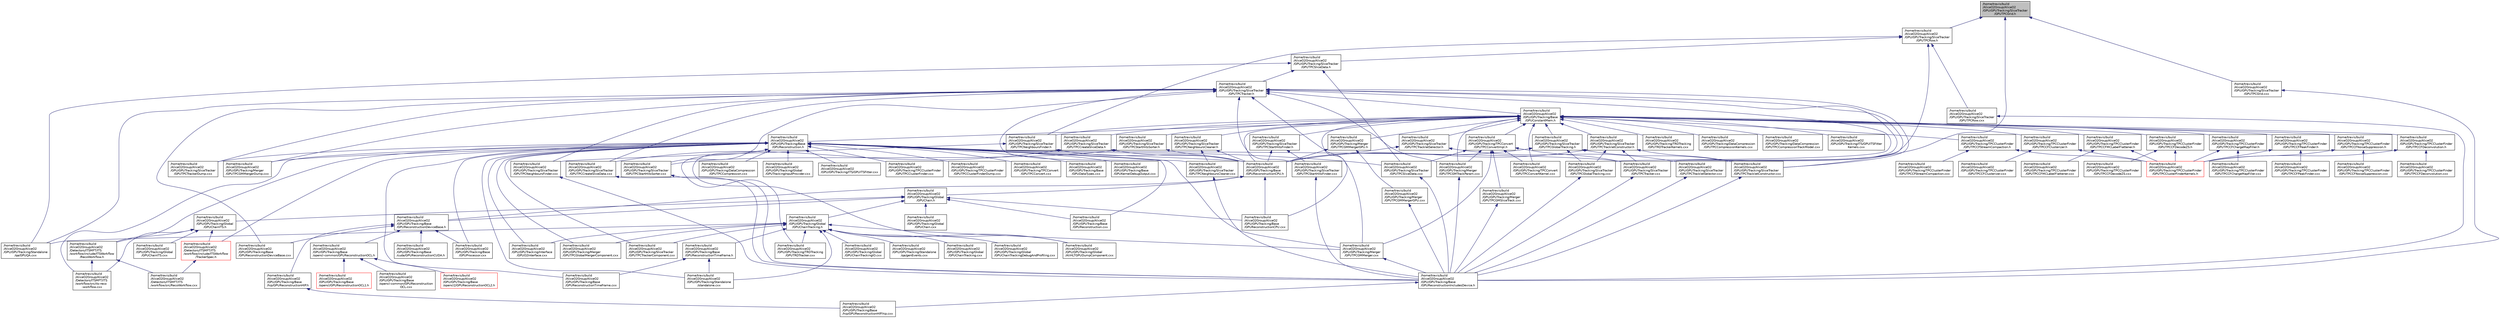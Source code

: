 digraph "/home/travis/build/AliceO2Group/AliceO2/GPU/GPUTracking/SliceTracker/GPUTPCGrid.h"
{
 // INTERACTIVE_SVG=YES
  bgcolor="transparent";
  edge [fontname="Helvetica",fontsize="10",labelfontname="Helvetica",labelfontsize="10"];
  node [fontname="Helvetica",fontsize="10",shape=record];
  Node12 [label="/home/travis/build\l/AliceO2Group/AliceO2\l/GPU/GPUTracking/SliceTracker\l/GPUTPCGrid.h",height=0.2,width=0.4,color="black", fillcolor="grey75", style="filled", fontcolor="black"];
  Node12 -> Node13 [dir="back",color="midnightblue",fontsize="10",style="solid",fontname="Helvetica"];
  Node13 [label="/home/travis/build\l/AliceO2Group/AliceO2\l/GPU/GPUTracking/SliceTracker\l/GPUTPCRow.h",height=0.2,width=0.4,color="black",URL="$d8/dff/GPUTPCRow_8h.html"];
  Node13 -> Node14 [dir="back",color="midnightblue",fontsize="10",style="solid",fontname="Helvetica"];
  Node14 [label="/home/travis/build\l/AliceO2Group/AliceO2\l/GPU/GPUTracking/SliceTracker\l/GPUTPCSliceData.h",height=0.2,width=0.4,color="black",URL="$df/d4a/GPUTPCSliceData_8h.html"];
  Node14 -> Node15 [dir="back",color="midnightblue",fontsize="10",style="solid",fontname="Helvetica"];
  Node15 [label="/home/travis/build\l/AliceO2Group/AliceO2\l/GPU/GPUTracking/SliceTracker\l/GPUTPCTracker.h",height=0.2,width=0.4,color="black",URL="$d6/d25/GPUTPCTracker_8h.html"];
  Node15 -> Node16 [dir="back",color="midnightblue",fontsize="10",style="solid",fontname="Helvetica"];
  Node16 [label="/home/travis/build\l/AliceO2Group/AliceO2\l/GPU/GPUTracking/Base\l/GPUConstantMem.h",height=0.2,width=0.4,color="black",URL="$db/df8/GPUConstantMem_8h.html"];
  Node16 -> Node17 [dir="back",color="midnightblue",fontsize="10",style="solid",fontname="Helvetica"];
  Node17 [label="/home/travis/build\l/AliceO2Group/AliceO2\l/GPU/GPUTracking/Base\l/GPUReconstruction.h",height=0.2,width=0.4,color="black",URL="$d2/de8/GPUReconstruction_8h.html"];
  Node17 -> Node18 [dir="back",color="midnightblue",fontsize="10",style="solid",fontname="Helvetica"];
  Node18 [label="/home/travis/build\l/AliceO2Group/AliceO2\l/Detectors/ITSMFT/ITS\l/workflow/include/ITSWorkflow\l/RecoWorkflow.h",height=0.2,width=0.4,color="black",URL="$dc/d1c/ITSMFT_2ITS_2workflow_2include_2ITSWorkflow_2RecoWorkflow_8h.html"];
  Node18 -> Node19 [dir="back",color="midnightblue",fontsize="10",style="solid",fontname="Helvetica"];
  Node19 [label="/home/travis/build\l/AliceO2Group/AliceO2\l/Detectors/ITSMFT/ITS\l/workflow/src/its-reco\l-workflow.cxx",height=0.2,width=0.4,color="black",URL="$dc/d64/its-reco-workflow_8cxx.html"];
  Node18 -> Node20 [dir="back",color="midnightblue",fontsize="10",style="solid",fontname="Helvetica"];
  Node20 [label="/home/travis/build\l/AliceO2Group/AliceO2\l/Detectors/ITSMFT/ITS\l/workflow/src/RecoWorkflow.cxx",height=0.2,width=0.4,color="black",URL="$d5/d99/ITSMFT_2ITS_2workflow_2src_2RecoWorkflow_8cxx.html"];
  Node17 -> Node21 [dir="back",color="midnightblue",fontsize="10",style="solid",fontname="Helvetica"];
  Node21 [label="/home/travis/build\l/AliceO2Group/AliceO2\l/Detectors/ITSMFT/ITS\l/workflow/include/ITSWorkflow\l/TrackerSpec.h",height=0.2,width=0.4,color="red",URL="$de/d90/ITSMFT_2ITS_2workflow_2include_2ITSWorkflow_2TrackerSpec_8h.html"];
  Node21 -> Node20 [dir="back",color="midnightblue",fontsize="10",style="solid",fontname="Helvetica"];
  Node17 -> Node19 [dir="back",color="midnightblue",fontsize="10",style="solid",fontname="Helvetica"];
  Node17 -> Node23 [dir="back",color="midnightblue",fontsize="10",style="solid",fontname="Helvetica"];
  Node23 [label="/home/travis/build\l/AliceO2Group/AliceO2\l/GPU/GPUTracking/Base\l/GPUDataTypes.cxx",height=0.2,width=0.4,color="black",URL="$d0/d53/GPUDataTypes_8cxx.html"];
  Node17 -> Node24 [dir="back",color="midnightblue",fontsize="10",style="solid",fontname="Helvetica"];
  Node24 [label="/home/travis/build\l/AliceO2Group/AliceO2\l/GPU/GPUTracking/Base\l/GPUKernelDebugOutput.cxx",height=0.2,width=0.4,color="black",URL="$d4/dd0/GPUKernelDebugOutput_8cxx.html"];
  Node17 -> Node25 [dir="back",color="midnightblue",fontsize="10",style="solid",fontname="Helvetica"];
  Node25 [label="/home/travis/build\l/AliceO2Group/AliceO2\l/GPU/GPUTracking/Base\l/GPUProcessor.cxx",height=0.2,width=0.4,color="black",URL="$d2/d53/GPUProcessor_8cxx.html"];
  Node17 -> Node26 [dir="back",color="midnightblue",fontsize="10",style="solid",fontname="Helvetica"];
  Node26 [label="/home/travis/build\l/AliceO2Group/AliceO2\l/GPU/GPUTracking/Base\l/GPUReconstructionCPU.h",height=0.2,width=0.4,color="black",URL="$dd/dc0/GPUReconstructionCPU_8h.html"];
  Node26 -> Node27 [dir="back",color="midnightblue",fontsize="10",style="solid",fontname="Helvetica"];
  Node27 [label="/home/travis/build\l/AliceO2Group/AliceO2\l/GPU/GPUTracking/Base\l/GPUReconstructionDeviceBase.h",height=0.2,width=0.4,color="black",URL="$d0/d92/GPUReconstructionDeviceBase_8h.html"];
  Node27 -> Node28 [dir="back",color="midnightblue",fontsize="10",style="solid",fontname="Helvetica"];
  Node28 [label="/home/travis/build\l/AliceO2Group/AliceO2\l/GPU/GPUTracking/Base\l/cuda/GPUReconstructionCUDA.h",height=0.2,width=0.4,color="black",URL="$db/d30/GPUReconstructionCUDA_8h.html"];
  Node27 -> Node25 [dir="back",color="midnightblue",fontsize="10",style="solid",fontname="Helvetica"];
  Node27 -> Node29 [dir="back",color="midnightblue",fontsize="10",style="solid",fontname="Helvetica"];
  Node29 [label="/home/travis/build\l/AliceO2Group/AliceO2\l/GPU/GPUTracking/Base\l/GPUReconstructionDeviceBase.cxx",height=0.2,width=0.4,color="black",URL="$d1/dbb/GPUReconstructionDeviceBase_8cxx.html"];
  Node27 -> Node30 [dir="back",color="midnightblue",fontsize="10",style="solid",fontname="Helvetica"];
  Node30 [label="/home/travis/build\l/AliceO2Group/AliceO2\l/GPU/GPUTracking/Base\l/hip/GPUReconstructionHIP.h",height=0.2,width=0.4,color="black",URL="$de/d3c/GPUReconstructionHIP_8h.html"];
  Node30 -> Node31 [dir="back",color="midnightblue",fontsize="10",style="solid",fontname="Helvetica"];
  Node31 [label="/home/travis/build\l/AliceO2Group/AliceO2\l/GPU/GPUTracking/Base\l/hip/GPUReconstructionHIP.hip.cxx",height=0.2,width=0.4,color="black",URL="$d3/d33/GPUReconstructionHIP_8hip_8cxx.html"];
  Node27 -> Node32 [dir="back",color="midnightblue",fontsize="10",style="solid",fontname="Helvetica"];
  Node32 [label="/home/travis/build\l/AliceO2Group/AliceO2\l/GPU/GPUTracking/Base\l/opencl-common/GPUReconstructionOCL.h",height=0.2,width=0.4,color="black",URL="$d5/de0/GPUReconstructionOCL_8h.html"];
  Node32 -> Node33 [dir="back",color="midnightblue",fontsize="10",style="solid",fontname="Helvetica"];
  Node33 [label="/home/travis/build\l/AliceO2Group/AliceO2\l/GPU/GPUTracking/Base\l/opencl/GPUReconstructionOCL1.h",height=0.2,width=0.4,color="red",URL="$d7/d71/GPUReconstructionOCL1_8h.html"];
  Node32 -> Node35 [dir="back",color="midnightblue",fontsize="10",style="solid",fontname="Helvetica"];
  Node35 [label="/home/travis/build\l/AliceO2Group/AliceO2\l/GPU/GPUTracking/Base\l/opencl-common/GPUReconstruction\lOCL.cxx",height=0.2,width=0.4,color="black",URL="$da/db3/GPUReconstructionOCL_8cxx.html"];
  Node32 -> Node36 [dir="back",color="midnightblue",fontsize="10",style="solid",fontname="Helvetica"];
  Node36 [label="/home/travis/build\l/AliceO2Group/AliceO2\l/GPU/GPUTracking/Base\l/opencl2/GPUReconstructionOCL2.h",height=0.2,width=0.4,color="red",URL="$d3/dff/GPUReconstructionOCL2_8h.html"];
  Node26 -> Node38 [dir="back",color="midnightblue",fontsize="10",style="solid",fontname="Helvetica"];
  Node38 [label="/home/travis/build\l/AliceO2Group/AliceO2\l/GPU/GPUTracking/Base\l/GPUReconstructionCPU.cxx",height=0.2,width=0.4,color="black",URL="$da/df6/GPUReconstructionCPU_8cxx.html"];
  Node26 -> Node39 [dir="back",color="midnightblue",fontsize="10",style="solid",fontname="Helvetica"];
  Node39 [label="/home/travis/build\l/AliceO2Group/AliceO2\l/GPU/GPUTracking/Global\l/GPUChain.h",height=0.2,width=0.4,color="black",URL="$d3/dbe/GPUChain_8h.html"];
  Node39 -> Node27 [dir="back",color="midnightblue",fontsize="10",style="solid",fontname="Helvetica"];
  Node39 -> Node40 [dir="back",color="midnightblue",fontsize="10",style="solid",fontname="Helvetica"];
  Node40 [label="/home/travis/build\l/AliceO2Group/AliceO2\l/GPU/GPUTracking/Base\l/GPUReconstruction.cxx",height=0.2,width=0.4,color="black",URL="$db/d5b/GPUReconstruction_8cxx.html"];
  Node39 -> Node38 [dir="back",color="midnightblue",fontsize="10",style="solid",fontname="Helvetica"];
  Node39 -> Node41 [dir="back",color="midnightblue",fontsize="10",style="solid",fontname="Helvetica"];
  Node41 [label="/home/travis/build\l/AliceO2Group/AliceO2\l/GPU/GPUTracking/Global\l/GPUChainTracking.h",height=0.2,width=0.4,color="black",URL="$db/ded/GPUChainTracking_8h.html"];
  Node41 -> Node42 [dir="back",color="midnightblue",fontsize="10",style="solid",fontname="Helvetica"];
  Node42 [label="/home/travis/build\l/AliceO2Group/AliceO2\l/GPU/GPUTracking/Base\l/GPUReconstructionTimeframe.h",height=0.2,width=0.4,color="black",URL="$df/db2/GPUReconstructionTimeframe_8h.html"];
  Node42 -> Node43 [dir="back",color="midnightblue",fontsize="10",style="solid",fontname="Helvetica"];
  Node43 [label="/home/travis/build\l/AliceO2Group/AliceO2\l/GPU/GPUTracking/Base\l/GPUReconstructionTimeframe.cxx",height=0.2,width=0.4,color="black",URL="$d7/d36/GPUReconstructionTimeframe_8cxx.html"];
  Node42 -> Node44 [dir="back",color="midnightblue",fontsize="10",style="solid",fontname="Helvetica"];
  Node44 [label="/home/travis/build\l/AliceO2Group/AliceO2\l/GPU/GPUTracking/Standalone\l/standalone.cxx",height=0.2,width=0.4,color="black",URL="$dc/df9/standalone_8cxx.html"];
  Node41 -> Node45 [dir="back",color="midnightblue",fontsize="10",style="solid",fontname="Helvetica"];
  Node45 [label="/home/travis/build\l/AliceO2Group/AliceO2\l/GPU/GPUTracking/Global\l/AliHLTGPUDumpComponent.cxx",height=0.2,width=0.4,color="black",URL="$df/d9c/AliHLTGPUDumpComponent_8cxx.html"];
  Node41 -> Node46 [dir="back",color="midnightblue",fontsize="10",style="solid",fontname="Helvetica"];
  Node46 [label="/home/travis/build\l/AliceO2Group/AliceO2\l/GPU/GPUTracking/Global\l/GPUChainTracking.cxx",height=0.2,width=0.4,color="black",URL="$d2/d58/GPUChainTracking_8cxx.html"];
  Node41 -> Node47 [dir="back",color="midnightblue",fontsize="10",style="solid",fontname="Helvetica"];
  Node47 [label="/home/travis/build\l/AliceO2Group/AliceO2\l/GPU/GPUTracking/Global\l/GPUChainTrackingDebugAndProfiling.cxx",height=0.2,width=0.4,color="black",URL="$dd/dc6/GPUChainTrackingDebugAndProfiling_8cxx.html"];
  Node41 -> Node48 [dir="back",color="midnightblue",fontsize="10",style="solid",fontname="Helvetica"];
  Node48 [label="/home/travis/build\l/AliceO2Group/AliceO2\l/GPU/GPUTracking/Global\l/GPUChainTrackingIO.cxx",height=0.2,width=0.4,color="black",URL="$d3/d85/GPUChainTrackingIO_8cxx.html"];
  Node41 -> Node49 [dir="back",color="midnightblue",fontsize="10",style="solid",fontname="Helvetica"];
  Node49 [label="/home/travis/build\l/AliceO2Group/AliceO2\l/GPU/GPUTracking/Interface\l/GPUO2Interface.cxx",height=0.2,width=0.4,color="black",URL="$d0/d48/GPUO2Interface_8cxx.html"];
  Node41 -> Node50 [dir="back",color="midnightblue",fontsize="10",style="solid",fontname="Helvetica"];
  Node50 [label="/home/travis/build\l/AliceO2Group/AliceO2\l/GPU/GPUTracking/Merger\l/GPUTPCGlobalMergerComponent.cxx",height=0.2,width=0.4,color="black",URL="$df/d06/GPUTPCGlobalMergerComponent_8cxx.html"];
  Node41 -> Node51 [dir="back",color="midnightblue",fontsize="10",style="solid",fontname="Helvetica"];
  Node51 [label="/home/travis/build\l/AliceO2Group/AliceO2\l/GPU/GPUTracking/Merger\l/GPUTPCGMMerger.cxx",height=0.2,width=0.4,color="black",URL="$d0/dd4/GPUTPCGMMerger_8cxx.html"];
  Node51 -> Node52 [dir="back",color="midnightblue",fontsize="10",style="solid",fontname="Helvetica"];
  Node52 [label="/home/travis/build\l/AliceO2Group/AliceO2\l/GPU/GPUTracking/Base\l/GPUReconstructionIncludesDevice.h",height=0.2,width=0.4,color="black",URL="$d0/d25/GPUReconstructionIncludesDevice_8h.html"];
  Node52 -> Node31 [dir="back",color="midnightblue",fontsize="10",style="solid",fontname="Helvetica"];
  Node41 -> Node53 [dir="back",color="midnightblue",fontsize="10",style="solid",fontname="Helvetica"];
  Node53 [label="/home/travis/build\l/AliceO2Group/AliceO2\l/GPU/GPUTracking/SliceTracker\l/GPUTPCTrackerComponent.cxx",height=0.2,width=0.4,color="black",URL="$da/d1f/GPUTPCTrackerComponent_8cxx.html"];
  Node41 -> Node54 [dir="back",color="midnightblue",fontsize="10",style="solid",fontname="Helvetica"];
  Node54 [label="/home/travis/build\l/AliceO2Group/AliceO2\l/GPU/GPUTracking/Standalone\l/qa/genEvents.cxx",height=0.2,width=0.4,color="black",URL="$d7/d9f/genEvents_8cxx.html"];
  Node41 -> Node55 [dir="back",color="midnightblue",fontsize="10",style="solid",fontname="Helvetica"];
  Node55 [label="/home/travis/build\l/AliceO2Group/AliceO2\l/GPU/GPUTracking/Standalone\l/qa/GPUQA.cxx",height=0.2,width=0.4,color="black",URL="$de/ddc/GPUQA_8cxx.html"];
  Node41 -> Node44 [dir="back",color="midnightblue",fontsize="10",style="solid",fontname="Helvetica"];
  Node41 -> Node56 [dir="back",color="midnightblue",fontsize="10",style="solid",fontname="Helvetica"];
  Node56 [label="/home/travis/build\l/AliceO2Group/AliceO2\l/GPU/GPUTracking/TRDTracking\l/GPUTRDTracker.cxx",height=0.2,width=0.4,color="black",URL="$d9/d33/GPUTRDTracker_8cxx.html"];
  Node39 -> Node57 [dir="back",color="midnightblue",fontsize="10",style="solid",fontname="Helvetica"];
  Node57 [label="/home/travis/build\l/AliceO2Group/AliceO2\l/GPU/GPUTracking/Global\l/GPUChain.cxx",height=0.2,width=0.4,color="black",URL="$d7/d86/GPUChain_8cxx.html"];
  Node39 -> Node58 [dir="back",color="midnightblue",fontsize="10",style="solid",fontname="Helvetica"];
  Node58 [label="/home/travis/build\l/AliceO2Group/AliceO2\l/GPU/GPUTracking/Global\l/GPUChainITS.h",height=0.2,width=0.4,color="black",URL="$d9/d46/GPUChainITS_8h.html"];
  Node58 -> Node18 [dir="back",color="midnightblue",fontsize="10",style="solid",fontname="Helvetica"];
  Node58 -> Node21 [dir="back",color="midnightblue",fontsize="10",style="solid",fontname="Helvetica"];
  Node58 -> Node19 [dir="back",color="midnightblue",fontsize="10",style="solid",fontname="Helvetica"];
  Node58 -> Node59 [dir="back",color="midnightblue",fontsize="10",style="solid",fontname="Helvetica"];
  Node59 [label="/home/travis/build\l/AliceO2Group/AliceO2\l/GPU/GPUTracking/Global\l/GPUChainITS.cxx",height=0.2,width=0.4,color="black",URL="$d6/d2c/GPUChainITS_8cxx.html"];
  Node17 -> Node40 [dir="back",color="midnightblue",fontsize="10",style="solid",fontname="Helvetica"];
  Node17 -> Node43 [dir="back",color="midnightblue",fontsize="10",style="solid",fontname="Helvetica"];
  Node17 -> Node60 [dir="back",color="midnightblue",fontsize="10",style="solid",fontname="Helvetica"];
  Node60 [label="/home/travis/build\l/AliceO2Group/AliceO2\l/GPU/GPUTracking/DataCompression\l/GPUTPCCompression.cxx",height=0.2,width=0.4,color="black",URL="$d0/dbb/GPUTPCCompression_8cxx.html"];
  Node17 -> Node45 [dir="back",color="midnightblue",fontsize="10",style="solid",fontname="Helvetica"];
  Node17 -> Node61 [dir="back",color="midnightblue",fontsize="10",style="solid",fontname="Helvetica"];
  Node61 [label="/home/travis/build\l/AliceO2Group/AliceO2\l/GPU/GPUTracking/Global\l/GPUTrackingInputProvider.cxx",height=0.2,width=0.4,color="black",URL="$d2/d16/GPUTrackingInputProvider_8cxx.html"];
  Node17 -> Node49 [dir="back",color="midnightblue",fontsize="10",style="solid",fontname="Helvetica"];
  Node17 -> Node62 [dir="back",color="midnightblue",fontsize="10",style="solid",fontname="Helvetica"];
  Node62 [label="/home/travis/build\l/AliceO2Group/AliceO2\l/GPU/GPUTracking/ITS/GPUITSFitter.cxx",height=0.2,width=0.4,color="black",URL="$d5/d2b/GPUITSFitter_8cxx.html"];
  Node17 -> Node50 [dir="back",color="midnightblue",fontsize="10",style="solid",fontname="Helvetica"];
  Node17 -> Node51 [dir="back",color="midnightblue",fontsize="10",style="solid",fontname="Helvetica"];
  Node17 -> Node63 [dir="back",color="midnightblue",fontsize="10",style="solid",fontname="Helvetica"];
  Node63 [label="/home/travis/build\l/AliceO2Group/AliceO2\l/GPU/GPUTracking/Merger\l/GPUTPCGMMergerDump.cxx",height=0.2,width=0.4,color="black",URL="$d0/d24/GPUTPCGMMergerDump_8cxx.html"];
  Node17 -> Node64 [dir="back",color="midnightblue",fontsize="10",style="solid",fontname="Helvetica"];
  Node64 [label="/home/travis/build\l/AliceO2Group/AliceO2\l/GPU/GPUTracking/SliceTracker\l/GPUTPCSliceData.cxx",height=0.2,width=0.4,color="black",URL="$d5/d85/GPUTPCSliceData_8cxx.html"];
  Node64 -> Node52 [dir="back",color="midnightblue",fontsize="10",style="solid",fontname="Helvetica"];
  Node17 -> Node65 [dir="back",color="midnightblue",fontsize="10",style="solid",fontname="Helvetica"];
  Node65 [label="/home/travis/build\l/AliceO2Group/AliceO2\l/GPU/GPUTracking/SliceTracker\l/GPUTPCTracker.cxx",height=0.2,width=0.4,color="black",URL="$db/d4b/GPUTPCTracker_8cxx.html"];
  Node65 -> Node52 [dir="back",color="midnightblue",fontsize="10",style="solid",fontname="Helvetica"];
  Node17 -> Node53 [dir="back",color="midnightblue",fontsize="10",style="solid",fontname="Helvetica"];
  Node17 -> Node66 [dir="back",color="midnightblue",fontsize="10",style="solid",fontname="Helvetica"];
  Node66 [label="/home/travis/build\l/AliceO2Group/AliceO2\l/GPU/GPUTracking/SliceTracker\l/GPUTPCTrackerDump.cxx",height=0.2,width=0.4,color="black",URL="$d8/d07/GPUTPCTrackerDump_8cxx.html"];
  Node17 -> Node44 [dir="back",color="midnightblue",fontsize="10",style="solid",fontname="Helvetica"];
  Node17 -> Node67 [dir="back",color="midnightblue",fontsize="10",style="solid",fontname="Helvetica"];
  Node67 [label="/home/travis/build\l/AliceO2Group/AliceO2\l/GPU/GPUTracking/TPCClusterFinder\l/GPUTPCClusterFinder.cxx",height=0.2,width=0.4,color="black",URL="$df/da0/GPUTPCClusterFinder_8cxx.html"];
  Node17 -> Node68 [dir="back",color="midnightblue",fontsize="10",style="solid",fontname="Helvetica"];
  Node68 [label="/home/travis/build\l/AliceO2Group/AliceO2\l/GPU/GPUTracking/TPCClusterFinder\l/GPUTPCClusterFinderDump.cxx",height=0.2,width=0.4,color="black",URL="$d2/db7/GPUTPCClusterFinderDump_8cxx.html"];
  Node17 -> Node69 [dir="back",color="midnightblue",fontsize="10",style="solid",fontname="Helvetica"];
  Node69 [label="/home/travis/build\l/AliceO2Group/AliceO2\l/GPU/GPUTracking/TPCConvert\l/GPUTPCConvert.cxx",height=0.2,width=0.4,color="black",URL="$da/db5/GPUTPCConvert_8cxx.html"];
  Node17 -> Node56 [dir="back",color="midnightblue",fontsize="10",style="solid",fontname="Helvetica"];
  Node16 -> Node26 [dir="back",color="midnightblue",fontsize="10",style="solid",fontname="Helvetica"];
  Node16 -> Node38 [dir="back",color="midnightblue",fontsize="10",style="solid",fontname="Helvetica"];
  Node16 -> Node70 [dir="back",color="midnightblue",fontsize="10",style="solid",fontname="Helvetica"];
  Node70 [label="/home/travis/build\l/AliceO2Group/AliceO2\l/GPU/GPUTracking/DataCompression\l/GPUTPCCompressionKernels.cxx",height=0.2,width=0.4,color="black",URL="$d9/d57/GPUTPCCompressionKernels_8cxx.html"];
  Node16 -> Node71 [dir="back",color="midnightblue",fontsize="10",style="solid",fontname="Helvetica"];
  Node71 [label="/home/travis/build\l/AliceO2Group/AliceO2\l/GPU/GPUTracking/DataCompression\l/GPUTPCCompressionTrackModel.cxx",height=0.2,width=0.4,color="black",URL="$db/da8/GPUTPCCompressionTrackModel_8cxx.html"];
  Node16 -> Node72 [dir="back",color="midnightblue",fontsize="10",style="solid",fontname="Helvetica"];
  Node72 [label="/home/travis/build\l/AliceO2Group/AliceO2\l/GPU/GPUTracking/ITS/GPUITSFitter\lKernels.cxx",height=0.2,width=0.4,color="black",URL="$dd/d1d/GPUITSFitterKernels_8cxx.html"];
  Node16 -> Node73 [dir="back",color="midnightblue",fontsize="10",style="solid",fontname="Helvetica"];
  Node73 [label="/home/travis/build\l/AliceO2Group/AliceO2\l/GPU/GPUTracking/Merger\l/GPUTPCGMMergerGPU.h",height=0.2,width=0.4,color="black",URL="$dc/d95/GPUTPCGMMergerGPU_8h.html"];
  Node73 -> Node26 [dir="back",color="midnightblue",fontsize="10",style="solid",fontname="Helvetica"];
  Node73 -> Node74 [dir="back",color="midnightblue",fontsize="10",style="solid",fontname="Helvetica"];
  Node74 [label="/home/travis/build\l/AliceO2Group/AliceO2\l/GPU/GPUTracking/Merger\l/GPUTPCGMMergerGPU.cxx",height=0.2,width=0.4,color="black",URL="$d3/d5c/GPUTPCGMMergerGPU_8cxx.html"];
  Node74 -> Node52 [dir="back",color="midnightblue",fontsize="10",style="solid",fontname="Helvetica"];
  Node16 -> Node75 [dir="back",color="midnightblue",fontsize="10",style="solid",fontname="Helvetica"];
  Node75 [label="/home/travis/build\l/AliceO2Group/AliceO2\l/GPU/GPUTracking/Merger\l/GPUTPCGMTrackParam.cxx",height=0.2,width=0.4,color="black",URL="$df/dad/GPUTPCGMTrackParam_8cxx.html"];
  Node75 -> Node52 [dir="back",color="midnightblue",fontsize="10",style="solid",fontname="Helvetica"];
  Node16 -> Node76 [dir="back",color="midnightblue",fontsize="10",style="solid",fontname="Helvetica"];
  Node76 [label="/home/travis/build\l/AliceO2Group/AliceO2\l/GPU/GPUTracking/SliceTracker\l/GPUTPCCreateSliceData.h",height=0.2,width=0.4,color="black",URL="$d3/d5e/GPUTPCCreateSliceData_8h.html"];
  Node76 -> Node26 [dir="back",color="midnightblue",fontsize="10",style="solid",fontname="Helvetica"];
  Node76 -> Node77 [dir="back",color="midnightblue",fontsize="10",style="solid",fontname="Helvetica"];
  Node77 [label="/home/travis/build\l/AliceO2Group/AliceO2\l/GPU/GPUTracking/SliceTracker\l/GPUTPCCreateSliceData.cxx",height=0.2,width=0.4,color="black",URL="$de/d4e/GPUTPCCreateSliceData_8cxx.html"];
  Node77 -> Node52 [dir="back",color="midnightblue",fontsize="10",style="solid",fontname="Helvetica"];
  Node16 -> Node78 [dir="back",color="midnightblue",fontsize="10",style="solid",fontname="Helvetica"];
  Node78 [label="/home/travis/build\l/AliceO2Group/AliceO2\l/GPU/GPUTracking/SliceTracker\l/GPUTPCGlobalTracking.h",height=0.2,width=0.4,color="black",URL="$d1/d89/GPUTPCGlobalTracking_8h.html"];
  Node78 -> Node26 [dir="back",color="midnightblue",fontsize="10",style="solid",fontname="Helvetica"];
  Node78 -> Node79 [dir="back",color="midnightblue",fontsize="10",style="solid",fontname="Helvetica"];
  Node79 [label="/home/travis/build\l/AliceO2Group/AliceO2\l/GPU/GPUTracking/SliceTracker\l/GPUTPCGlobalTracking.cxx",height=0.2,width=0.4,color="black",URL="$db/d1e/GPUTPCGlobalTracking_8cxx.html"];
  Node79 -> Node52 [dir="back",color="midnightblue",fontsize="10",style="solid",fontname="Helvetica"];
  Node78 -> Node80 [dir="back",color="midnightblue",fontsize="10",style="solid",fontname="Helvetica"];
  Node80 [label="/home/travis/build\l/AliceO2Group/AliceO2\l/GPU/GPUTracking/SliceTracker\l/GPUTPCTrackletConstructor.cxx",height=0.2,width=0.4,color="black",URL="$d7/d3e/GPUTPCTrackletConstructor_8cxx.html"];
  Node80 -> Node52 [dir="back",color="midnightblue",fontsize="10",style="solid",fontname="Helvetica"];
  Node16 -> Node81 [dir="back",color="midnightblue",fontsize="10",style="solid",fontname="Helvetica"];
  Node81 [label="/home/travis/build\l/AliceO2Group/AliceO2\l/GPU/GPUTracking/SliceTracker\l/GPUTPCTrackletConstructor.h",height=0.2,width=0.4,color="black",URL="$de/d72/GPUTPCTrackletConstructor_8h.html"];
  Node81 -> Node26 [dir="back",color="midnightblue",fontsize="10",style="solid",fontname="Helvetica"];
  Node81 -> Node79 [dir="back",color="midnightblue",fontsize="10",style="solid",fontname="Helvetica"];
  Node81 -> Node65 [dir="back",color="midnightblue",fontsize="10",style="solid",fontname="Helvetica"];
  Node81 -> Node80 [dir="back",color="midnightblue",fontsize="10",style="solid",fontname="Helvetica"];
  Node16 -> Node82 [dir="back",color="midnightblue",fontsize="10",style="solid",fontname="Helvetica"];
  Node82 [label="/home/travis/build\l/AliceO2Group/AliceO2\l/GPU/GPUTracking/SliceTracker\l/GPUTPCNeighboursCleaner.h",height=0.2,width=0.4,color="black",URL="$d5/d70/GPUTPCNeighboursCleaner_8h.html"];
  Node82 -> Node26 [dir="back",color="midnightblue",fontsize="10",style="solid",fontname="Helvetica"];
  Node82 -> Node83 [dir="back",color="midnightblue",fontsize="10",style="solid",fontname="Helvetica"];
  Node83 [label="/home/travis/build\l/AliceO2Group/AliceO2\l/GPU/GPUTracking/SliceTracker\l/GPUTPCNeighboursCleaner.cxx",height=0.2,width=0.4,color="black",URL="$d1/d00/GPUTPCNeighboursCleaner_8cxx.html"];
  Node83 -> Node52 [dir="back",color="midnightblue",fontsize="10",style="solid",fontname="Helvetica"];
  Node16 -> Node84 [dir="back",color="midnightblue",fontsize="10",style="solid",fontname="Helvetica"];
  Node84 [label="/home/travis/build\l/AliceO2Group/AliceO2\l/GPU/GPUTracking/SliceTracker\l/GPUTPCNeighboursFinder.h",height=0.2,width=0.4,color="black",URL="$d7/d59/GPUTPCNeighboursFinder_8h.html"];
  Node84 -> Node26 [dir="back",color="midnightblue",fontsize="10",style="solid",fontname="Helvetica"];
  Node84 -> Node85 [dir="back",color="midnightblue",fontsize="10",style="solid",fontname="Helvetica"];
  Node85 [label="/home/travis/build\l/AliceO2Group/AliceO2\l/GPU/GPUTracking/SliceTracker\l/GPUTPCNeighboursFinder.cxx",height=0.2,width=0.4,color="black",URL="$dd/d70/GPUTPCNeighboursFinder_8cxx.html"];
  Node85 -> Node52 [dir="back",color="midnightblue",fontsize="10",style="solid",fontname="Helvetica"];
  Node16 -> Node86 [dir="back",color="midnightblue",fontsize="10",style="solid",fontname="Helvetica"];
  Node86 [label="/home/travis/build\l/AliceO2Group/AliceO2\l/GPU/GPUTracking/SliceTracker\l/GPUTPCStartHitsFinder.h",height=0.2,width=0.4,color="black",URL="$d0/d04/GPUTPCStartHitsFinder_8h.html"];
  Node86 -> Node26 [dir="back",color="midnightblue",fontsize="10",style="solid",fontname="Helvetica"];
  Node86 -> Node87 [dir="back",color="midnightblue",fontsize="10",style="solid",fontname="Helvetica"];
  Node87 [label="/home/travis/build\l/AliceO2Group/AliceO2\l/GPU/GPUTracking/SliceTracker\l/GPUTPCStartHitsFinder.cxx",height=0.2,width=0.4,color="black",URL="$d3/de4/GPUTPCStartHitsFinder_8cxx.html"];
  Node87 -> Node52 [dir="back",color="midnightblue",fontsize="10",style="solid",fontname="Helvetica"];
  Node16 -> Node88 [dir="back",color="midnightblue",fontsize="10",style="solid",fontname="Helvetica"];
  Node88 [label="/home/travis/build\l/AliceO2Group/AliceO2\l/GPU/GPUTracking/SliceTracker\l/GPUTPCStartHitsSorter.h",height=0.2,width=0.4,color="black",URL="$df/d93/GPUTPCStartHitsSorter_8h.html"];
  Node88 -> Node26 [dir="back",color="midnightblue",fontsize="10",style="solid",fontname="Helvetica"];
  Node88 -> Node89 [dir="back",color="midnightblue",fontsize="10",style="solid",fontname="Helvetica"];
  Node89 [label="/home/travis/build\l/AliceO2Group/AliceO2\l/GPU/GPUTracking/SliceTracker\l/GPUTPCStartHitsSorter.cxx",height=0.2,width=0.4,color="black",URL="$d1/d0f/GPUTPCStartHitsSorter_8cxx.html"];
  Node89 -> Node52 [dir="back",color="midnightblue",fontsize="10",style="solid",fontname="Helvetica"];
  Node16 -> Node90 [dir="back",color="midnightblue",fontsize="10",style="solid",fontname="Helvetica"];
  Node90 [label="/home/travis/build\l/AliceO2Group/AliceO2\l/GPU/GPUTracking/SliceTracker\l/GPUTPCTrackletSelector.h",height=0.2,width=0.4,color="black",URL="$d4/d0c/GPUTPCTrackletSelector_8h.html"];
  Node90 -> Node26 [dir="back",color="midnightblue",fontsize="10",style="solid",fontname="Helvetica"];
  Node90 -> Node91 [dir="back",color="midnightblue",fontsize="10",style="solid",fontname="Helvetica"];
  Node91 [label="/home/travis/build\l/AliceO2Group/AliceO2\l/GPU/GPUTracking/SliceTracker\l/GPUTPCTrackletSelector.cxx",height=0.2,width=0.4,color="black",URL="$d7/d50/GPUTPCTrackletSelector_8cxx.html"];
  Node91 -> Node52 [dir="back",color="midnightblue",fontsize="10",style="solid",fontname="Helvetica"];
  Node16 -> Node92 [dir="back",color="midnightblue",fontsize="10",style="solid",fontname="Helvetica"];
  Node92 [label="/home/travis/build\l/AliceO2Group/AliceO2\l/GPU/GPUTracking/TPCClusterFinder\l/GPUTPCCFChargeMapFiller.h",height=0.2,width=0.4,color="black",URL="$dc/d10/GPUTPCCFChargeMapFiller_8h.html"];
  Node92 -> Node93 [dir="back",color="midnightblue",fontsize="10",style="solid",fontname="Helvetica"];
  Node93 [label="/home/travis/build\l/AliceO2Group/AliceO2\l/GPU/GPUTracking/TPCClusterFinder\l/GPUTPCClusterFinderKernels.h",height=0.2,width=0.4,color="red",URL="$d1/d59/GPUTPCClusterFinderKernels_8h.html"];
  Node92 -> Node100 [dir="back",color="midnightblue",fontsize="10",style="solid",fontname="Helvetica"];
  Node100 [label="/home/travis/build\l/AliceO2Group/AliceO2\l/GPU/GPUTracking/TPCClusterFinder\l/GPUTPCCFChargeMapFiller.cxx",height=0.2,width=0.4,color="black",URL="$d3/dc7/GPUTPCCFChargeMapFiller_8cxx.html"];
  Node16 -> Node101 [dir="back",color="midnightblue",fontsize="10",style="solid",fontname="Helvetica"];
  Node101 [label="/home/travis/build\l/AliceO2Group/AliceO2\l/GPU/GPUTracking/TPCClusterFinder\l/GPUTPCCFPeakFinder.h",height=0.2,width=0.4,color="black",URL="$d6/d92/GPUTPCCFPeakFinder_8h.html"];
  Node101 -> Node93 [dir="back",color="midnightblue",fontsize="10",style="solid",fontname="Helvetica"];
  Node101 -> Node99 [dir="back",color="midnightblue",fontsize="10",style="solid",fontname="Helvetica"];
  Node99 [label="/home/travis/build\l/AliceO2Group/AliceO2\l/GPU/GPUTracking/TPCClusterFinder\l/GPUTPCCFPeakFinder.cxx",height=0.2,width=0.4,color="black",URL="$d9/dbb/GPUTPCCFPeakFinder_8cxx.html"];
  Node16 -> Node102 [dir="back",color="midnightblue",fontsize="10",style="solid",fontname="Helvetica"];
  Node102 [label="/home/travis/build\l/AliceO2Group/AliceO2\l/GPU/GPUTracking/TPCClusterFinder\l/GPUTPCCFNoiseSuppression.h",height=0.2,width=0.4,color="black",URL="$d7/d30/GPUTPCCFNoiseSuppression_8h.html"];
  Node102 -> Node93 [dir="back",color="midnightblue",fontsize="10",style="solid",fontname="Helvetica"];
  Node102 -> Node98 [dir="back",color="midnightblue",fontsize="10",style="solid",fontname="Helvetica"];
  Node98 [label="/home/travis/build\l/AliceO2Group/AliceO2\l/GPU/GPUTracking/TPCClusterFinder\l/GPUTPCCFNoiseSuppression.cxx",height=0.2,width=0.4,color="black",URL="$d4/d72/GPUTPCCFNoiseSuppression_8cxx.html"];
  Node16 -> Node103 [dir="back",color="midnightblue",fontsize="10",style="solid",fontname="Helvetica"];
  Node103 [label="/home/travis/build\l/AliceO2Group/AliceO2\l/GPU/GPUTracking/TPCClusterFinder\l/GPUTPCCFDeconvolution.h",height=0.2,width=0.4,color="black",URL="$dc/d21/GPUTPCCFDeconvolution_8h.html"];
  Node103 -> Node93 [dir="back",color="midnightblue",fontsize="10",style="solid",fontname="Helvetica"];
  Node103 -> Node97 [dir="back",color="midnightblue",fontsize="10",style="solid",fontname="Helvetica"];
  Node97 [label="/home/travis/build\l/AliceO2Group/AliceO2\l/GPU/GPUTracking/TPCClusterFinder\l/GPUTPCCFDeconvolution.cxx",height=0.2,width=0.4,color="black",URL="$dd/d19/GPUTPCCFDeconvolution_8cxx.html"];
  Node16 -> Node104 [dir="back",color="midnightblue",fontsize="10",style="solid",fontname="Helvetica"];
  Node104 [label="/home/travis/build\l/AliceO2Group/AliceO2\l/GPU/GPUTracking/TPCClusterFinder\l/GPUTPCCFStreamCompaction.h",height=0.2,width=0.4,color="black",URL="$dc/deb/GPUTPCCFStreamCompaction_8h.html"];
  Node104 -> Node93 [dir="back",color="midnightblue",fontsize="10",style="solid",fontname="Helvetica"];
  Node104 -> Node105 [dir="back",color="midnightblue",fontsize="10",style="solid",fontname="Helvetica"];
  Node105 [label="/home/travis/build\l/AliceO2Group/AliceO2\l/GPU/GPUTracking/TPCClusterFinder\l/GPUTPCCFStreamCompaction.cxx",height=0.2,width=0.4,color="black",URL="$d9/d59/GPUTPCCFStreamCompaction_8cxx.html"];
  Node16 -> Node106 [dir="back",color="midnightblue",fontsize="10",style="solid",fontname="Helvetica"];
  Node106 [label="/home/travis/build\l/AliceO2Group/AliceO2\l/GPU/GPUTracking/TPCClusterFinder\l/GPUTPCCFClusterizer.h",height=0.2,width=0.4,color="black",URL="$dd/d99/GPUTPCCFClusterizer_8h.html"];
  Node106 -> Node93 [dir="back",color="midnightblue",fontsize="10",style="solid",fontname="Helvetica"];
  Node106 -> Node96 [dir="back",color="midnightblue",fontsize="10",style="solid",fontname="Helvetica"];
  Node96 [label="/home/travis/build\l/AliceO2Group/AliceO2\l/GPU/GPUTracking/TPCClusterFinder\l/GPUTPCCFClusterizer.cxx",height=0.2,width=0.4,color="black",URL="$de/d30/GPUTPCCFClusterizer_8cxx.html"];
  Node16 -> Node107 [dir="back",color="midnightblue",fontsize="10",style="solid",fontname="Helvetica"];
  Node107 [label="/home/travis/build\l/AliceO2Group/AliceO2\l/GPU/GPUTracking/TPCClusterFinder\l/GPUTPCCFMCLabelFlattener.h",height=0.2,width=0.4,color="black",URL="$dd/dd8/GPUTPCCFMCLabelFlattener_8h.html"];
  Node107 -> Node93 [dir="back",color="midnightblue",fontsize="10",style="solid",fontname="Helvetica"];
  Node107 -> Node108 [dir="back",color="midnightblue",fontsize="10",style="solid",fontname="Helvetica"];
  Node108 [label="/home/travis/build\l/AliceO2Group/AliceO2\l/GPU/GPUTracking/TPCClusterFinder\l/GPUTPCCFMCLabelFlattener.cxx",height=0.2,width=0.4,color="black",URL="$d6/d5e/GPUTPCCFMCLabelFlattener_8cxx.html"];
  Node16 -> Node109 [dir="back",color="midnightblue",fontsize="10",style="solid",fontname="Helvetica"];
  Node109 [label="/home/travis/build\l/AliceO2Group/AliceO2\l/GPU/GPUTracking/TPCClusterFinder\l/GPUTPCCFDecodeZS.h",height=0.2,width=0.4,color="black",URL="$dc/d65/GPUTPCCFDecodeZS_8h.html"];
  Node109 -> Node93 [dir="back",color="midnightblue",fontsize="10",style="solid",fontname="Helvetica"];
  Node109 -> Node110 [dir="back",color="midnightblue",fontsize="10",style="solid",fontname="Helvetica"];
  Node110 [label="/home/travis/build\l/AliceO2Group/AliceO2\l/GPU/GPUTracking/TPCClusterFinder\l/GPUTPCCFDecodeZS.cxx",height=0.2,width=0.4,color="black",URL="$db/d5c/GPUTPCCFDecodeZS_8cxx.html"];
  Node16 -> Node111 [dir="back",color="midnightblue",fontsize="10",style="solid",fontname="Helvetica"];
  Node111 [label="/home/travis/build\l/AliceO2Group/AliceO2\l/GPU/GPUTracking/TPCConvert\l/GPUTPCConvertImpl.h",height=0.2,width=0.4,color="black",URL="$d1/d2e/GPUTPCConvertImpl_8h.html"];
  Node111 -> Node51 [dir="back",color="midnightblue",fontsize="10",style="solid",fontname="Helvetica"];
  Node111 -> Node112 [dir="back",color="midnightblue",fontsize="10",style="solid",fontname="Helvetica"];
  Node112 [label="/home/travis/build\l/AliceO2Group/AliceO2\l/GPU/GPUTracking/Merger\l/GPUTPCGMSliceTrack.cxx",height=0.2,width=0.4,color="black",URL="$d5/d84/GPUTPCGMSliceTrack_8cxx.html"];
  Node112 -> Node52 [dir="back",color="midnightblue",fontsize="10",style="solid",fontname="Helvetica"];
  Node111 -> Node75 [dir="back",color="midnightblue",fontsize="10",style="solid",fontname="Helvetica"];
  Node111 -> Node64 [dir="back",color="midnightblue",fontsize="10",style="solid",fontname="Helvetica"];
  Node111 -> Node65 [dir="back",color="midnightblue",fontsize="10",style="solid",fontname="Helvetica"];
  Node111 -> Node113 [dir="back",color="midnightblue",fontsize="10",style="solid",fontname="Helvetica"];
  Node113 [label="/home/travis/build\l/AliceO2Group/AliceO2\l/GPU/GPUTracking/TPCConvert\l/GPUTPCConvertKernel.cxx",height=0.2,width=0.4,color="black",URL="$d2/d77/GPUTPCConvertKernel_8cxx.html"];
  Node16 -> Node113 [dir="back",color="midnightblue",fontsize="10",style="solid",fontname="Helvetica"];
  Node16 -> Node114 [dir="back",color="midnightblue",fontsize="10",style="solid",fontname="Helvetica"];
  Node114 [label="/home/travis/build\l/AliceO2Group/AliceO2\l/GPU/GPUTracking/TRDTracking\l/GPUTRDTrackerKernels.cxx",height=0.2,width=0.4,color="black",URL="$d2/d2d/GPUTRDTrackerKernels_8cxx.html"];
  Node15 -> Node29 [dir="back",color="midnightblue",fontsize="10",style="solid",fontname="Helvetica"];
  Node15 -> Node51 [dir="back",color="midnightblue",fontsize="10",style="solid",fontname="Helvetica"];
  Node15 -> Node63 [dir="back",color="midnightblue",fontsize="10",style="solid",fontname="Helvetica"];
  Node15 -> Node75 [dir="back",color="midnightblue",fontsize="10",style="solid",fontname="Helvetica"];
  Node15 -> Node77 [dir="back",color="midnightblue",fontsize="10",style="solid",fontname="Helvetica"];
  Node15 -> Node79 [dir="back",color="midnightblue",fontsize="10",style="solid",fontname="Helvetica"];
  Node15 -> Node83 [dir="back",color="midnightblue",fontsize="10",style="solid",fontname="Helvetica"];
  Node15 -> Node85 [dir="back",color="midnightblue",fontsize="10",style="solid",fontname="Helvetica"];
  Node15 -> Node87 [dir="back",color="midnightblue",fontsize="10",style="solid",fontname="Helvetica"];
  Node15 -> Node89 [dir="back",color="midnightblue",fontsize="10",style="solid",fontname="Helvetica"];
  Node15 -> Node65 [dir="back",color="midnightblue",fontsize="10",style="solid",fontname="Helvetica"];
  Node15 -> Node66 [dir="back",color="midnightblue",fontsize="10",style="solid",fontname="Helvetica"];
  Node15 -> Node80 [dir="back",color="midnightblue",fontsize="10",style="solid",fontname="Helvetica"];
  Node15 -> Node91 [dir="back",color="midnightblue",fontsize="10",style="solid",fontname="Helvetica"];
  Node15 -> Node55 [dir="back",color="midnightblue",fontsize="10",style="solid",fontname="Helvetica"];
  Node14 -> Node64 [dir="back",color="midnightblue",fontsize="10",style="solid",fontname="Helvetica"];
  Node14 -> Node55 [dir="back",color="midnightblue",fontsize="10",style="solid",fontname="Helvetica"];
  Node13 -> Node84 [dir="back",color="midnightblue",fontsize="10",style="solid",fontname="Helvetica"];
  Node13 -> Node115 [dir="back",color="midnightblue",fontsize="10",style="solid",fontname="Helvetica"];
  Node115 [label="/home/travis/build\l/AliceO2Group/AliceO2\l/GPU/GPUTracking/SliceTracker\l/GPUTPCRow.cxx",height=0.2,width=0.4,color="black",URL="$de/d4b/GPUTPCRow_8cxx.html"];
  Node115 -> Node52 [dir="back",color="midnightblue",fontsize="10",style="solid",fontname="Helvetica"];
  Node13 -> Node65 [dir="back",color="midnightblue",fontsize="10",style="solid",fontname="Helvetica"];
  Node12 -> Node116 [dir="back",color="midnightblue",fontsize="10",style="solid",fontname="Helvetica"];
  Node116 [label="/home/travis/build\l/AliceO2Group/AliceO2\l/GPU/GPUTracking/SliceTracker\l/GPUTPCGrid.cxx",height=0.2,width=0.4,color="black",URL="$d7/d12/GPUTPCGrid_8cxx.html"];
  Node116 -> Node52 [dir="back",color="midnightblue",fontsize="10",style="solid",fontname="Helvetica"];
  Node12 -> Node80 [dir="back",color="midnightblue",fontsize="10",style="solid",fontname="Helvetica"];
}
